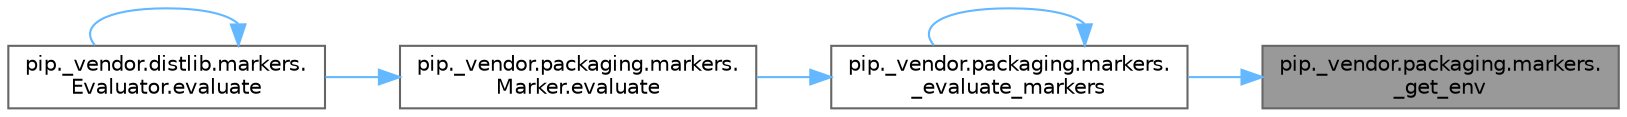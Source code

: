 digraph "pip._vendor.packaging.markers._get_env"
{
 // LATEX_PDF_SIZE
  bgcolor="transparent";
  edge [fontname=Helvetica,fontsize=10,labelfontname=Helvetica,labelfontsize=10];
  node [fontname=Helvetica,fontsize=10,shape=box,height=0.2,width=0.4];
  rankdir="RL";
  Node1 [id="Node000001",label="pip._vendor.packaging.markers.\l_get_env",height=0.2,width=0.4,color="gray40", fillcolor="grey60", style="filled", fontcolor="black",tooltip=" "];
  Node1 -> Node2 [id="edge1_Node000001_Node000002",dir="back",color="steelblue1",style="solid",tooltip=" "];
  Node2 [id="Node000002",label="pip._vendor.packaging.markers.\l_evaluate_markers",height=0.2,width=0.4,color="grey40", fillcolor="white", style="filled",URL="$namespacepip_1_1__vendor_1_1packaging_1_1markers.html#abce761fff470914a07fb242308e24d23",tooltip=" "];
  Node2 -> Node2 [id="edge2_Node000002_Node000002",dir="back",color="steelblue1",style="solid",tooltip=" "];
  Node2 -> Node3 [id="edge3_Node000002_Node000003",dir="back",color="steelblue1",style="solid",tooltip=" "];
  Node3 [id="Node000003",label="pip._vendor.packaging.markers.\lMarker.evaluate",height=0.2,width=0.4,color="grey40", fillcolor="white", style="filled",URL="$classpip_1_1__vendor_1_1packaging_1_1markers_1_1_marker.html#afad1900cef8ab4d0a111e1e1f2ce7fc9",tooltip=" "];
  Node3 -> Node4 [id="edge4_Node000003_Node000004",dir="back",color="steelblue1",style="solid",tooltip=" "];
  Node4 [id="Node000004",label="pip._vendor.distlib.markers.\lEvaluator.evaluate",height=0.2,width=0.4,color="grey40", fillcolor="white", style="filled",URL="$classpip_1_1__vendor_1_1distlib_1_1markers_1_1_evaluator.html#a5f881ae0829f2bf822e535cd01bfe85c",tooltip=" "];
  Node4 -> Node4 [id="edge5_Node000004_Node000004",dir="back",color="steelblue1",style="solid",tooltip=" "];
}
